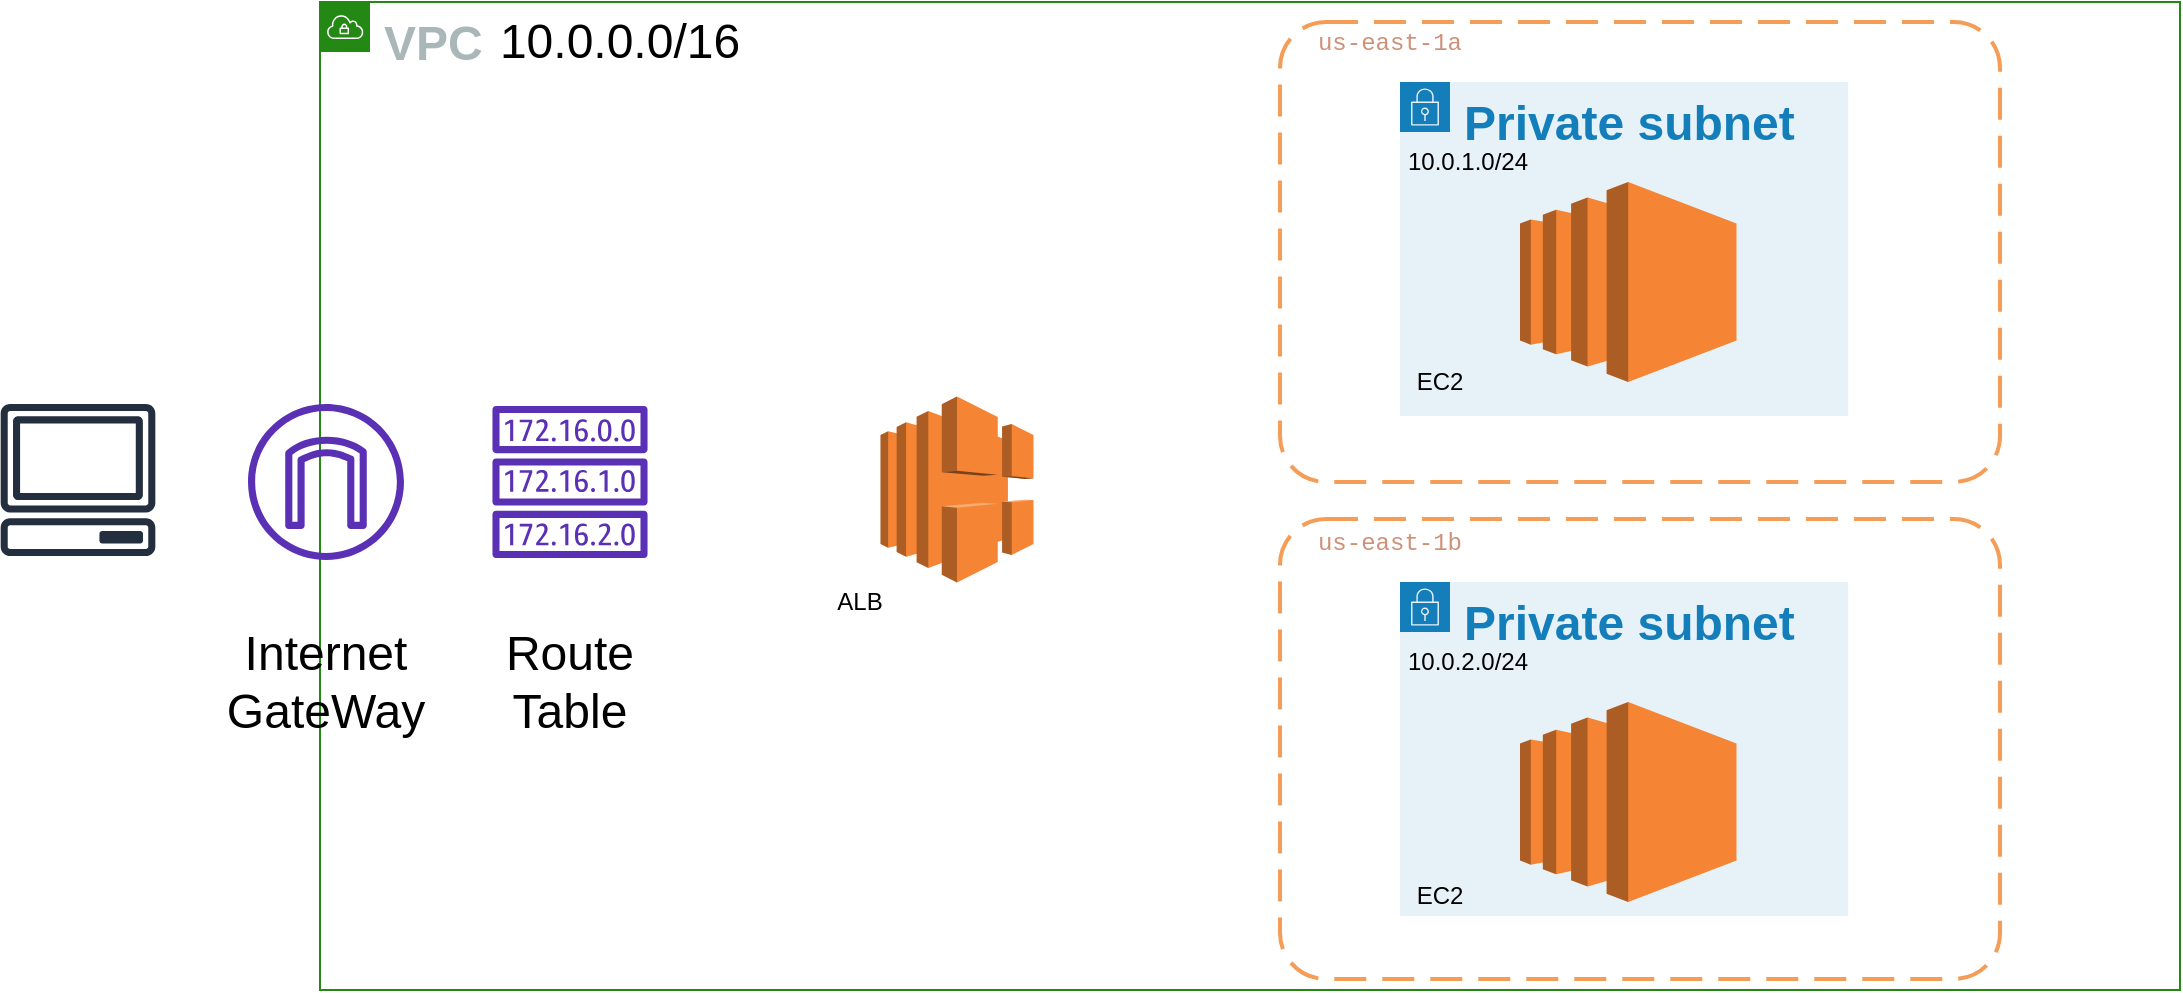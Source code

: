 <mxfile version="17.1.3" type="device"><diagram id="Ht1M8jgEwFfnCIfOTk4-" name="Page-1"><mxGraphModel dx="1426" dy="769" grid="1" gridSize="10" guides="1" tooltips="1" connect="1" arrows="1" fold="1" page="1" pageScale="1" pageWidth="1169" pageHeight="827" math="0" shadow="0"><root><mxCell id="0"/><mxCell id="1" parent="0"/><mxCell id="zo6x3Zu5Ces3xr7jLzOS-22" value="" style="rounded=1;arcSize=10;dashed=1;strokeColor=#F59D56;fillColor=none;gradientColor=none;dashPattern=8 4;strokeWidth=2;fontFamily=Helvetica;fontSize=12;" vertex="1" parent="1"><mxGeometry x="680" y="418.5" width="360" height="230" as="geometry"/></mxCell><mxCell id="zo6x3Zu5Ces3xr7jLzOS-21" value="" style="rounded=1;arcSize=10;dashed=1;strokeColor=#F59D56;fillColor=none;gradientColor=none;dashPattern=8 4;strokeWidth=2;fontFamily=Helvetica;fontSize=12;" vertex="1" parent="1"><mxGeometry x="680" y="170" width="360" height="230" as="geometry"/></mxCell><mxCell id="7puNKeEmt7TFSCBYXdVY-14" value="VPC" style="points=[[0,0],[0.25,0],[0.5,0],[0.75,0],[1,0],[1,0.25],[1,0.5],[1,0.75],[1,1],[0.75,1],[0.5,1],[0.25,1],[0,1],[0,0.75],[0,0.5],[0,0.25]];outlineConnect=0;gradientColor=none;html=1;whiteSpace=wrap;fontSize=24;fontStyle=1;shape=mxgraph.aws4.group;grIcon=mxgraph.aws4.group_vpc;strokeColor=#248814;fillColor=none;verticalAlign=top;align=left;spacingLeft=30;fontColor=#AAB7B8;dashed=0;rounded=1;" parent="1" vertex="1"><mxGeometry x="200" y="160" width="930" height="494" as="geometry"/></mxCell><mxCell id="zo6x3Zu5Ces3xr7jLzOS-8" value="Private subnet" style="points=[[0,0],[0.25,0],[0.5,0],[0.75,0],[1,0],[1,0.25],[1,0.5],[1,0.75],[1,1],[0.75,1],[0.5,1],[0.25,1],[0,1],[0,0.75],[0,0.5],[0,0.25]];outlineConnect=0;gradientColor=none;html=1;whiteSpace=wrap;fontSize=24;fontStyle=1;shape=mxgraph.aws4.group;grIcon=mxgraph.aws4.group_security_group;grStroke=0;strokeColor=#147EBA;fillColor=#E6F2F8;verticalAlign=top;align=left;spacingLeft=30;fontColor=#147EBA;dashed=0;rounded=1;" vertex="1" parent="1"><mxGeometry x="740" y="450" width="224.13" height="167" as="geometry"/></mxCell><mxCell id="7puNKeEmt7TFSCBYXdVY-1" value="" style="outlineConnect=0;fontColor=#232F3E;gradientColor=none;fillColor=#232F3E;strokeColor=none;dashed=0;verticalLabelPosition=bottom;verticalAlign=top;align=center;html=1;fontSize=12;fontStyle=0;aspect=fixed;pointerEvents=1;shape=mxgraph.aws4.client;" parent="1" vertex="1"><mxGeometry x="40" y="361" width="78" height="76" as="geometry"/></mxCell><mxCell id="7puNKeEmt7TFSCBYXdVY-16" value="Private subnet" style="points=[[0,0],[0.25,0],[0.5,0],[0.75,0],[1,0],[1,0.25],[1,0.5],[1,0.75],[1,1],[0.75,1],[0.5,1],[0.25,1],[0,1],[0,0.75],[0,0.5],[0,0.25]];outlineConnect=0;gradientColor=none;html=1;whiteSpace=wrap;fontSize=24;fontStyle=1;shape=mxgraph.aws4.group;grIcon=mxgraph.aws4.group_security_group;grStroke=0;strokeColor=#147EBA;fillColor=#E6F2F8;verticalAlign=top;align=left;spacingLeft=30;fontColor=#147EBA;dashed=0;rounded=1;" parent="1" vertex="1"><mxGeometry x="740" y="200" width="224.13" height="167" as="geometry"/></mxCell><mxCell id="7puNKeEmt7TFSCBYXdVY-19" value="" style="outlineConnect=0;fontColor=#232F3E;gradientColor=none;fillColor=#5A30B5;strokeColor=none;dashed=0;verticalLabelPosition=bottom;verticalAlign=top;align=center;html=1;fontSize=12;fontStyle=0;aspect=fixed;pointerEvents=1;shape=mxgraph.aws4.internet_gateway;rounded=1;" parent="1" vertex="1"><mxGeometry x="164" y="361" width="78" height="78" as="geometry"/></mxCell><mxCell id="7puNKeEmt7TFSCBYXdVY-20" value="" style="outlineConnect=0;fontColor=#232F3E;gradientColor=none;fillColor=#5A30B5;strokeColor=none;dashed=0;verticalLabelPosition=bottom;verticalAlign=top;align=center;html=1;fontSize=12;fontStyle=0;aspect=fixed;pointerEvents=1;shape=mxgraph.aws4.route_table;rounded=1;" parent="1" vertex="1"><mxGeometry x="286" y="362" width="78" height="76" as="geometry"/></mxCell><mxCell id="7puNKeEmt7TFSCBYXdVY-23" value="&lt;font style=&quot;font-size: 24px&quot;&gt;Internet &lt;br&gt;GateWay&lt;/font&gt;" style="text;html=1;strokeColor=none;fillColor=none;align=center;verticalAlign=middle;whiteSpace=wrap;rounded=0;" parent="1" vertex="1"><mxGeometry x="138" y="470" width="130" height="60" as="geometry"/></mxCell><mxCell id="7puNKeEmt7TFSCBYXdVY-29" value="&lt;span style=&quot;font-size: 24px&quot;&gt;Route&lt;br&gt;Table&lt;/span&gt;" style="text;html=1;strokeColor=none;fillColor=none;align=center;verticalAlign=middle;whiteSpace=wrap;rounded=0;" parent="1" vertex="1"><mxGeometry x="260" y="470" width="130" height="60" as="geometry"/></mxCell><mxCell id="7puNKeEmt7TFSCBYXdVY-30" value="10.0.1.0/24" style="text;html=1;strokeColor=none;fillColor=none;align=center;verticalAlign=middle;whiteSpace=wrap;rounded=0;fontSize=12;strokeWidth=1;fontFamily=Helvetica;" parent="1" vertex="1"><mxGeometry x="754.13" y="230" width="40" height="20" as="geometry"/></mxCell><mxCell id="7puNKeEmt7TFSCBYXdVY-37" value="10.0.0.0/16" style="text;html=1;strokeColor=none;fillColor=none;align=center;verticalAlign=middle;whiteSpace=wrap;rounded=0;fontSize=24;" parent="1" vertex="1"><mxGeometry x="330" y="170" width="40" height="20" as="geometry"/></mxCell><mxCell id="KG_pB9r2RF_xyHLIykMU-12" value="" style="outlineConnect=0;dashed=0;verticalLabelPosition=bottom;verticalAlign=top;align=center;html=1;shape=mxgraph.aws3.ec2;fillColor=#F58534;gradientColor=none;" parent="1" vertex="1"><mxGeometry x="800" y="250" width="108.25" height="100" as="geometry"/></mxCell><mxCell id="KG_pB9r2RF_xyHLIykMU-13" value="EC2" style="text;html=1;strokeColor=none;fillColor=none;align=center;verticalAlign=middle;whiteSpace=wrap;rounded=0;fontSize=12;" parent="1" vertex="1"><mxGeometry x="740" y="340" width="40" height="20" as="geometry"/></mxCell><mxCell id="zo6x3Zu5Ces3xr7jLzOS-6" value="" style="outlineConnect=0;dashed=0;verticalLabelPosition=bottom;verticalAlign=top;align=center;html=1;shape=mxgraph.aws3.ec2;fillColor=#F58534;gradientColor=none;" vertex="1" parent="1"><mxGeometry x="800" y="510" width="108.25" height="100" as="geometry"/></mxCell><mxCell id="zo6x3Zu5Ces3xr7jLzOS-9" value="10.0.2.0/24" style="text;html=1;strokeColor=none;fillColor=none;align=center;verticalAlign=middle;whiteSpace=wrap;rounded=0;fontSize=12;strokeWidth=1;fontFamily=Helvetica;" vertex="1" parent="1"><mxGeometry x="754.13" y="480" width="40" height="20" as="geometry"/></mxCell><mxCell id="zo6x3Zu5Ces3xr7jLzOS-11" value="EC2" style="text;html=1;strokeColor=none;fillColor=none;align=center;verticalAlign=middle;whiteSpace=wrap;rounded=0;fontSize=12;" vertex="1" parent="1"><mxGeometry x="740" y="597" width="40" height="20" as="geometry"/></mxCell><mxCell id="zo6x3Zu5Ces3xr7jLzOS-17" value="" style="outlineConnect=0;dashed=0;verticalLabelPosition=bottom;verticalAlign=top;align=center;html=1;shape=mxgraph.aws3.elastic_load_balancing;fillColor=#F58534;gradientColor=none;fontFamily=Helvetica;fontSize=12;strokeWidth=0;" vertex="1" parent="1"><mxGeometry x="480" y="357" width="76.5" height="93" as="geometry"/></mxCell><mxCell id="zo6x3Zu5Ces3xr7jLzOS-20" value="ALB" style="text;html=1;strokeColor=none;fillColor=none;align=center;verticalAlign=middle;whiteSpace=wrap;rounded=0;fontSize=12;" vertex="1" parent="1"><mxGeometry x="450" y="450" width="40" height="20" as="geometry"/></mxCell><mxCell id="zo6x3Zu5Ces3xr7jLzOS-23" value="&lt;div style=&quot;color: rgb(212, 212, 212); font-family: menlo, monaco, &amp;quot;courier new&amp;quot;, monospace; line-height: 18px;&quot;&gt;&lt;span style=&quot;color: #ce9178&quot;&gt;us-east-1a&lt;/span&gt;&lt;/div&gt;" style="text;html=1;strokeColor=none;fillColor=none;align=center;verticalAlign=middle;whiteSpace=wrap;rounded=0;fontSize=12;strokeWidth=1;fontFamily=Helvetica;labelBackgroundColor=default;" vertex="1" parent="1"><mxGeometry x="690" y="170" width="90" height="20" as="geometry"/></mxCell><mxCell id="zo6x3Zu5Ces3xr7jLzOS-24" value="&lt;div style=&quot;color: rgb(212, 212, 212); font-family: menlo, monaco, &amp;quot;courier new&amp;quot;, monospace; line-height: 18px;&quot;&gt;&lt;span style=&quot;color: #ce9178&quot;&gt;us-east-1b&lt;/span&gt;&lt;/div&gt;" style="text;html=1;strokeColor=none;fillColor=none;align=center;verticalAlign=middle;whiteSpace=wrap;rounded=0;fontSize=12;strokeWidth=1;fontFamily=Helvetica;labelBackgroundColor=default;" vertex="1" parent="1"><mxGeometry x="690" y="420" width="90" height="20" as="geometry"/></mxCell></root></mxGraphModel></diagram></mxfile>